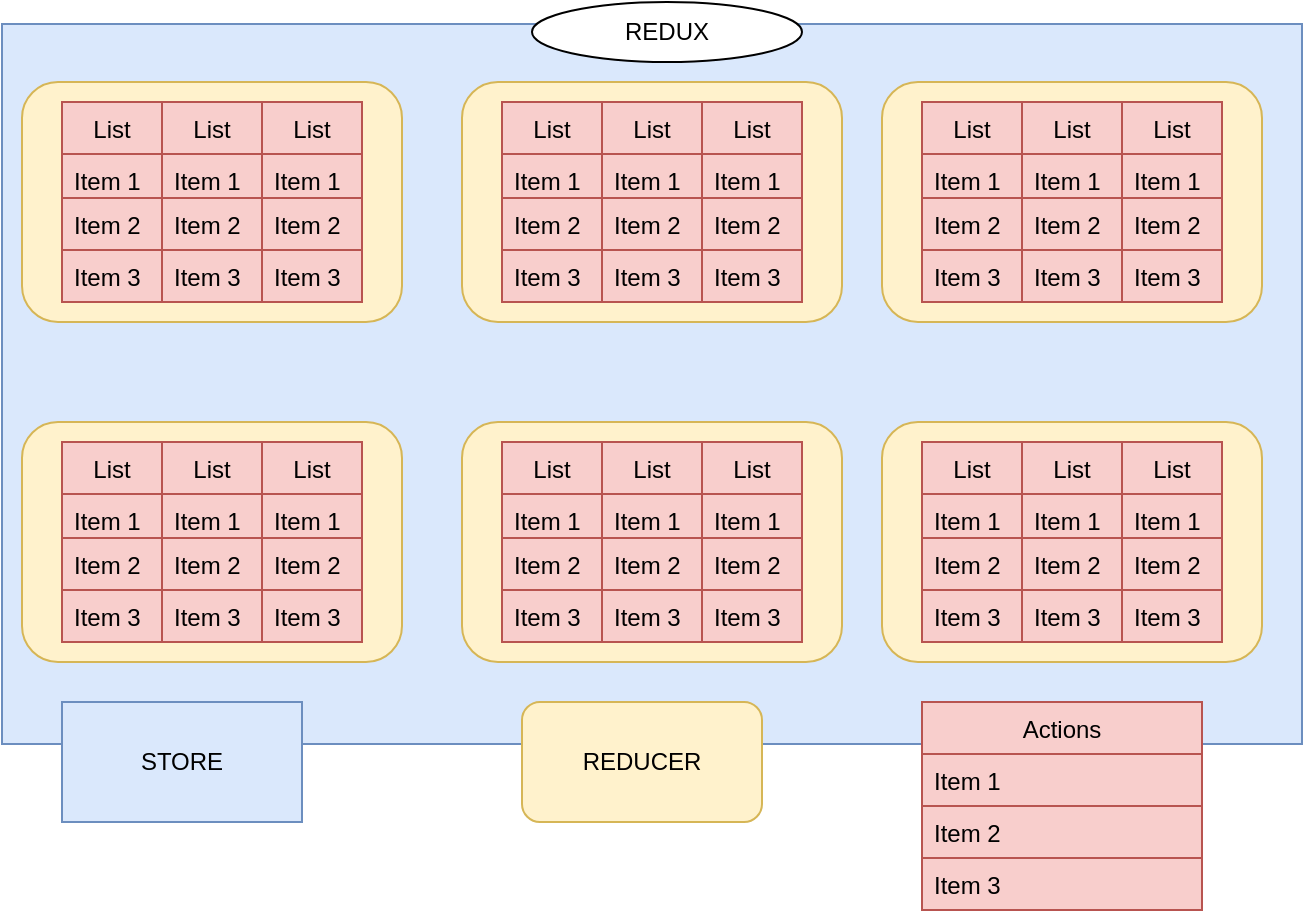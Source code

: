 <mxfile version="14.6.13" type="github"><diagram id="c_FdmpwLLNJG8uI8zpnn" name="Page-1"><mxGraphModel dx="774" dy="820" grid="1" gridSize="10" guides="1" tooltips="1" connect="1" arrows="1" fold="1" page="1" pageScale="1" pageWidth="827" pageHeight="1169" math="0" shadow="0"><root><mxCell id="0"/><mxCell id="1" parent="0"/><mxCell id="54Vq_0YMgkrXVHAD0l9j-1" value="" style="rounded=0;whiteSpace=wrap;html=1;fillColor=#dae8fc;strokeColor=#6c8ebf;" parent="1" vertex="1"><mxGeometry x="80" y="111" width="650" height="360" as="geometry"/></mxCell><mxCell id="54Vq_0YMgkrXVHAD0l9j-2" value="" style="rounded=1;whiteSpace=wrap;html=1;fillColor=#fff2cc;strokeColor=#d6b656;" parent="1" vertex="1"><mxGeometry x="90" y="140" width="190" height="120" as="geometry"/></mxCell><mxCell id="54Vq_0YMgkrXVHAD0l9j-8" value="List" style="swimlane;fontStyle=0;childLayout=stackLayout;horizontal=1;startSize=26;horizontalStack=0;resizeParent=1;resizeParentMax=0;resizeLast=0;collapsible=1;marginBottom=0;fillColor=#f8cecc;strokeColor=#b85450;" parent="1" vertex="1"><mxGeometry x="110" y="150" width="50" height="100" as="geometry"/></mxCell><mxCell id="54Vq_0YMgkrXVHAD0l9j-9" value="Item 1" style="text;strokeColor=#b85450;fillColor=#f8cecc;align=left;verticalAlign=top;spacingLeft=4;spacingRight=4;overflow=hidden;rotatable=0;points=[[0,0.5],[1,0.5]];portConstraint=eastwest;" parent="54Vq_0YMgkrXVHAD0l9j-8" vertex="1"><mxGeometry y="26" width="50" height="22" as="geometry"/></mxCell><mxCell id="54Vq_0YMgkrXVHAD0l9j-10" value="Item 2" style="text;strokeColor=#b85450;fillColor=#f8cecc;align=left;verticalAlign=top;spacingLeft=4;spacingRight=4;overflow=hidden;rotatable=0;points=[[0,0.5],[1,0.5]];portConstraint=eastwest;" parent="54Vq_0YMgkrXVHAD0l9j-8" vertex="1"><mxGeometry y="48" width="50" height="26" as="geometry"/></mxCell><mxCell id="54Vq_0YMgkrXVHAD0l9j-11" value="Item 3" style="text;strokeColor=#b85450;fillColor=#f8cecc;align=left;verticalAlign=top;spacingLeft=4;spacingRight=4;overflow=hidden;rotatable=0;points=[[0,0.5],[1,0.5]];portConstraint=eastwest;" parent="54Vq_0YMgkrXVHAD0l9j-8" vertex="1"><mxGeometry y="74" width="50" height="26" as="geometry"/></mxCell><mxCell id="54Vq_0YMgkrXVHAD0l9j-13" value="List" style="swimlane;fontStyle=0;childLayout=stackLayout;horizontal=1;startSize=26;horizontalStack=0;resizeParent=1;resizeParentMax=0;resizeLast=0;collapsible=1;marginBottom=0;fillColor=#f8cecc;strokeColor=#b85450;" parent="1" vertex="1"><mxGeometry x="160" y="150" width="50" height="100" as="geometry"/></mxCell><mxCell id="54Vq_0YMgkrXVHAD0l9j-14" value="Item 1" style="text;strokeColor=#b85450;fillColor=#f8cecc;align=left;verticalAlign=top;spacingLeft=4;spacingRight=4;overflow=hidden;rotatable=0;points=[[0,0.5],[1,0.5]];portConstraint=eastwest;" parent="54Vq_0YMgkrXVHAD0l9j-13" vertex="1"><mxGeometry y="26" width="50" height="22" as="geometry"/></mxCell><mxCell id="54Vq_0YMgkrXVHAD0l9j-15" value="Item 2" style="text;strokeColor=#b85450;fillColor=#f8cecc;align=left;verticalAlign=top;spacingLeft=4;spacingRight=4;overflow=hidden;rotatable=0;points=[[0,0.5],[1,0.5]];portConstraint=eastwest;" parent="54Vq_0YMgkrXVHAD0l9j-13" vertex="1"><mxGeometry y="48" width="50" height="26" as="geometry"/></mxCell><mxCell id="54Vq_0YMgkrXVHAD0l9j-16" value="Item 3" style="text;strokeColor=#b85450;fillColor=#f8cecc;align=left;verticalAlign=top;spacingLeft=4;spacingRight=4;overflow=hidden;rotatable=0;points=[[0,0.5],[1,0.5]];portConstraint=eastwest;" parent="54Vq_0YMgkrXVHAD0l9j-13" vertex="1"><mxGeometry y="74" width="50" height="26" as="geometry"/></mxCell><mxCell id="54Vq_0YMgkrXVHAD0l9j-17" value="List" style="swimlane;fontStyle=0;childLayout=stackLayout;horizontal=1;startSize=26;horizontalStack=0;resizeParent=1;resizeParentMax=0;resizeLast=0;collapsible=1;marginBottom=0;fillColor=#f8cecc;strokeColor=#b85450;" parent="1" vertex="1"><mxGeometry x="210" y="150" width="50" height="100" as="geometry"/></mxCell><mxCell id="54Vq_0YMgkrXVHAD0l9j-18" value="Item 1" style="text;strokeColor=#b85450;fillColor=#f8cecc;align=left;verticalAlign=top;spacingLeft=4;spacingRight=4;overflow=hidden;rotatable=0;points=[[0,0.5],[1,0.5]];portConstraint=eastwest;" parent="54Vq_0YMgkrXVHAD0l9j-17" vertex="1"><mxGeometry y="26" width="50" height="22" as="geometry"/></mxCell><mxCell id="54Vq_0YMgkrXVHAD0l9j-19" value="Item 2" style="text;strokeColor=#b85450;fillColor=#f8cecc;align=left;verticalAlign=top;spacingLeft=4;spacingRight=4;overflow=hidden;rotatable=0;points=[[0,0.5],[1,0.5]];portConstraint=eastwest;" parent="54Vq_0YMgkrXVHAD0l9j-17" vertex="1"><mxGeometry y="48" width="50" height="26" as="geometry"/></mxCell><mxCell id="54Vq_0YMgkrXVHAD0l9j-20" value="Item 3" style="text;strokeColor=#b85450;fillColor=#f8cecc;align=left;verticalAlign=top;spacingLeft=4;spacingRight=4;overflow=hidden;rotatable=0;points=[[0,0.5],[1,0.5]];portConstraint=eastwest;" parent="54Vq_0YMgkrXVHAD0l9j-17" vertex="1"><mxGeometry y="74" width="50" height="26" as="geometry"/></mxCell><mxCell id="54Vq_0YMgkrXVHAD0l9j-21" value="" style="rounded=1;whiteSpace=wrap;html=1;fillColor=#fff2cc;strokeColor=#d6b656;" parent="1" vertex="1"><mxGeometry x="310" y="140" width="190" height="120" as="geometry"/></mxCell><mxCell id="54Vq_0YMgkrXVHAD0l9j-22" value="List" style="swimlane;fontStyle=0;childLayout=stackLayout;horizontal=1;startSize=26;horizontalStack=0;resizeParent=1;resizeParentMax=0;resizeLast=0;collapsible=1;marginBottom=0;fillColor=#f8cecc;strokeColor=#b85450;" parent="1" vertex="1"><mxGeometry x="330" y="150" width="50" height="100" as="geometry"/></mxCell><mxCell id="54Vq_0YMgkrXVHAD0l9j-23" value="Item 1" style="text;strokeColor=#b85450;fillColor=#f8cecc;align=left;verticalAlign=top;spacingLeft=4;spacingRight=4;overflow=hidden;rotatable=0;points=[[0,0.5],[1,0.5]];portConstraint=eastwest;" parent="54Vq_0YMgkrXVHAD0l9j-22" vertex="1"><mxGeometry y="26" width="50" height="22" as="geometry"/></mxCell><mxCell id="54Vq_0YMgkrXVHAD0l9j-24" value="Item 2" style="text;strokeColor=#b85450;fillColor=#f8cecc;align=left;verticalAlign=top;spacingLeft=4;spacingRight=4;overflow=hidden;rotatable=0;points=[[0,0.5],[1,0.5]];portConstraint=eastwest;" parent="54Vq_0YMgkrXVHAD0l9j-22" vertex="1"><mxGeometry y="48" width="50" height="26" as="geometry"/></mxCell><mxCell id="54Vq_0YMgkrXVHAD0l9j-25" value="Item 3" style="text;strokeColor=#b85450;fillColor=#f8cecc;align=left;verticalAlign=top;spacingLeft=4;spacingRight=4;overflow=hidden;rotatable=0;points=[[0,0.5],[1,0.5]];portConstraint=eastwest;" parent="54Vq_0YMgkrXVHAD0l9j-22" vertex="1"><mxGeometry y="74" width="50" height="26" as="geometry"/></mxCell><mxCell id="54Vq_0YMgkrXVHAD0l9j-26" value="List" style="swimlane;fontStyle=0;childLayout=stackLayout;horizontal=1;startSize=26;horizontalStack=0;resizeParent=1;resizeParentMax=0;resizeLast=0;collapsible=1;marginBottom=0;fillColor=#f8cecc;strokeColor=#b85450;" parent="1" vertex="1"><mxGeometry x="380" y="150" width="50" height="100" as="geometry"/></mxCell><mxCell id="54Vq_0YMgkrXVHAD0l9j-27" value="Item 1" style="text;strokeColor=#b85450;fillColor=#f8cecc;align=left;verticalAlign=top;spacingLeft=4;spacingRight=4;overflow=hidden;rotatable=0;points=[[0,0.5],[1,0.5]];portConstraint=eastwest;" parent="54Vq_0YMgkrXVHAD0l9j-26" vertex="1"><mxGeometry y="26" width="50" height="22" as="geometry"/></mxCell><mxCell id="54Vq_0YMgkrXVHAD0l9j-28" value="Item 2" style="text;strokeColor=#b85450;fillColor=#f8cecc;align=left;verticalAlign=top;spacingLeft=4;spacingRight=4;overflow=hidden;rotatable=0;points=[[0,0.5],[1,0.5]];portConstraint=eastwest;" parent="54Vq_0YMgkrXVHAD0l9j-26" vertex="1"><mxGeometry y="48" width="50" height="26" as="geometry"/></mxCell><mxCell id="54Vq_0YMgkrXVHAD0l9j-29" value="Item 3" style="text;strokeColor=#b85450;fillColor=#f8cecc;align=left;verticalAlign=top;spacingLeft=4;spacingRight=4;overflow=hidden;rotatable=0;points=[[0,0.5],[1,0.5]];portConstraint=eastwest;" parent="54Vq_0YMgkrXVHAD0l9j-26" vertex="1"><mxGeometry y="74" width="50" height="26" as="geometry"/></mxCell><mxCell id="54Vq_0YMgkrXVHAD0l9j-30" value="List" style="swimlane;fontStyle=0;childLayout=stackLayout;horizontal=1;startSize=26;horizontalStack=0;resizeParent=1;resizeParentMax=0;resizeLast=0;collapsible=1;marginBottom=0;fillColor=#f8cecc;strokeColor=#b85450;" parent="1" vertex="1"><mxGeometry x="430" y="150" width="50" height="100" as="geometry"/></mxCell><mxCell id="54Vq_0YMgkrXVHAD0l9j-31" value="Item 1" style="text;strokeColor=#b85450;fillColor=#f8cecc;align=left;verticalAlign=top;spacingLeft=4;spacingRight=4;overflow=hidden;rotatable=0;points=[[0,0.5],[1,0.5]];portConstraint=eastwest;" parent="54Vq_0YMgkrXVHAD0l9j-30" vertex="1"><mxGeometry y="26" width="50" height="22" as="geometry"/></mxCell><mxCell id="54Vq_0YMgkrXVHAD0l9j-32" value="Item 2" style="text;strokeColor=#b85450;fillColor=#f8cecc;align=left;verticalAlign=top;spacingLeft=4;spacingRight=4;overflow=hidden;rotatable=0;points=[[0,0.5],[1,0.5]];portConstraint=eastwest;" parent="54Vq_0YMgkrXVHAD0l9j-30" vertex="1"><mxGeometry y="48" width="50" height="26" as="geometry"/></mxCell><mxCell id="54Vq_0YMgkrXVHAD0l9j-33" value="Item 3" style="text;strokeColor=#b85450;fillColor=#f8cecc;align=left;verticalAlign=top;spacingLeft=4;spacingRight=4;overflow=hidden;rotatable=0;points=[[0,0.5],[1,0.5]];portConstraint=eastwest;" parent="54Vq_0YMgkrXVHAD0l9j-30" vertex="1"><mxGeometry y="74" width="50" height="26" as="geometry"/></mxCell><mxCell id="54Vq_0YMgkrXVHAD0l9j-34" value="" style="rounded=1;whiteSpace=wrap;html=1;fillColor=#fff2cc;strokeColor=#d6b656;" parent="1" vertex="1"><mxGeometry x="520" y="140" width="190" height="120" as="geometry"/></mxCell><mxCell id="54Vq_0YMgkrXVHAD0l9j-35" value="List" style="swimlane;fontStyle=0;childLayout=stackLayout;horizontal=1;startSize=26;horizontalStack=0;resizeParent=1;resizeParentMax=0;resizeLast=0;collapsible=1;marginBottom=0;fillColor=#f8cecc;strokeColor=#b85450;" parent="1" vertex="1"><mxGeometry x="540" y="150" width="50" height="100" as="geometry"/></mxCell><mxCell id="54Vq_0YMgkrXVHAD0l9j-36" value="Item 1" style="text;strokeColor=#b85450;fillColor=#f8cecc;align=left;verticalAlign=top;spacingLeft=4;spacingRight=4;overflow=hidden;rotatable=0;points=[[0,0.5],[1,0.5]];portConstraint=eastwest;" parent="54Vq_0YMgkrXVHAD0l9j-35" vertex="1"><mxGeometry y="26" width="50" height="22" as="geometry"/></mxCell><mxCell id="54Vq_0YMgkrXVHAD0l9j-37" value="Item 2" style="text;strokeColor=#b85450;fillColor=#f8cecc;align=left;verticalAlign=top;spacingLeft=4;spacingRight=4;overflow=hidden;rotatable=0;points=[[0,0.5],[1,0.5]];portConstraint=eastwest;" parent="54Vq_0YMgkrXVHAD0l9j-35" vertex="1"><mxGeometry y="48" width="50" height="26" as="geometry"/></mxCell><mxCell id="54Vq_0YMgkrXVHAD0l9j-38" value="Item 3" style="text;strokeColor=#b85450;fillColor=#f8cecc;align=left;verticalAlign=top;spacingLeft=4;spacingRight=4;overflow=hidden;rotatable=0;points=[[0,0.5],[1,0.5]];portConstraint=eastwest;" parent="54Vq_0YMgkrXVHAD0l9j-35" vertex="1"><mxGeometry y="74" width="50" height="26" as="geometry"/></mxCell><mxCell id="54Vq_0YMgkrXVHAD0l9j-39" value="List" style="swimlane;fontStyle=0;childLayout=stackLayout;horizontal=1;startSize=26;horizontalStack=0;resizeParent=1;resizeParentMax=0;resizeLast=0;collapsible=1;marginBottom=0;fillColor=#f8cecc;strokeColor=#b85450;" parent="1" vertex="1"><mxGeometry x="590" y="150" width="50" height="100" as="geometry"/></mxCell><mxCell id="54Vq_0YMgkrXVHAD0l9j-40" value="Item 1" style="text;strokeColor=#b85450;fillColor=#f8cecc;align=left;verticalAlign=top;spacingLeft=4;spacingRight=4;overflow=hidden;rotatable=0;points=[[0,0.5],[1,0.5]];portConstraint=eastwest;" parent="54Vq_0YMgkrXVHAD0l9j-39" vertex="1"><mxGeometry y="26" width="50" height="22" as="geometry"/></mxCell><mxCell id="54Vq_0YMgkrXVHAD0l9j-41" value="Item 2" style="text;strokeColor=#b85450;fillColor=#f8cecc;align=left;verticalAlign=top;spacingLeft=4;spacingRight=4;overflow=hidden;rotatable=0;points=[[0,0.5],[1,0.5]];portConstraint=eastwest;" parent="54Vq_0YMgkrXVHAD0l9j-39" vertex="1"><mxGeometry y="48" width="50" height="26" as="geometry"/></mxCell><mxCell id="54Vq_0YMgkrXVHAD0l9j-42" value="Item 3" style="text;strokeColor=#b85450;fillColor=#f8cecc;align=left;verticalAlign=top;spacingLeft=4;spacingRight=4;overflow=hidden;rotatable=0;points=[[0,0.5],[1,0.5]];portConstraint=eastwest;" parent="54Vq_0YMgkrXVHAD0l9j-39" vertex="1"><mxGeometry y="74" width="50" height="26" as="geometry"/></mxCell><mxCell id="54Vq_0YMgkrXVHAD0l9j-43" value="List" style="swimlane;fontStyle=0;childLayout=stackLayout;horizontal=1;startSize=26;horizontalStack=0;resizeParent=1;resizeParentMax=0;resizeLast=0;collapsible=1;marginBottom=0;fillColor=#f8cecc;strokeColor=#b85450;" parent="1" vertex="1"><mxGeometry x="640" y="150" width="50" height="100" as="geometry"/></mxCell><mxCell id="54Vq_0YMgkrXVHAD0l9j-44" value="Item 1" style="text;strokeColor=#b85450;fillColor=#f8cecc;align=left;verticalAlign=top;spacingLeft=4;spacingRight=4;overflow=hidden;rotatable=0;points=[[0,0.5],[1,0.5]];portConstraint=eastwest;" parent="54Vq_0YMgkrXVHAD0l9j-43" vertex="1"><mxGeometry y="26" width="50" height="22" as="geometry"/></mxCell><mxCell id="54Vq_0YMgkrXVHAD0l9j-45" value="Item 2" style="text;strokeColor=#b85450;fillColor=#f8cecc;align=left;verticalAlign=top;spacingLeft=4;spacingRight=4;overflow=hidden;rotatable=0;points=[[0,0.5],[1,0.5]];portConstraint=eastwest;" parent="54Vq_0YMgkrXVHAD0l9j-43" vertex="1"><mxGeometry y="48" width="50" height="26" as="geometry"/></mxCell><mxCell id="54Vq_0YMgkrXVHAD0l9j-46" value="Item 3" style="text;strokeColor=#b85450;fillColor=#f8cecc;align=left;verticalAlign=top;spacingLeft=4;spacingRight=4;overflow=hidden;rotatable=0;points=[[0,0.5],[1,0.5]];portConstraint=eastwest;" parent="54Vq_0YMgkrXVHAD0l9j-43" vertex="1"><mxGeometry y="74" width="50" height="26" as="geometry"/></mxCell><mxCell id="54Vq_0YMgkrXVHAD0l9j-47" value="" style="rounded=1;whiteSpace=wrap;html=1;fillColor=#fff2cc;strokeColor=#d6b656;" parent="1" vertex="1"><mxGeometry x="90" y="310" width="190" height="120" as="geometry"/></mxCell><mxCell id="54Vq_0YMgkrXVHAD0l9j-48" value="List" style="swimlane;fontStyle=0;childLayout=stackLayout;horizontal=1;startSize=26;horizontalStack=0;resizeParent=1;resizeParentMax=0;resizeLast=0;collapsible=1;marginBottom=0;fillColor=#f8cecc;strokeColor=#b85450;" parent="1" vertex="1"><mxGeometry x="110" y="320" width="50" height="100" as="geometry"/></mxCell><mxCell id="54Vq_0YMgkrXVHAD0l9j-49" value="Item 1" style="text;strokeColor=#b85450;fillColor=#f8cecc;align=left;verticalAlign=top;spacingLeft=4;spacingRight=4;overflow=hidden;rotatable=0;points=[[0,0.5],[1,0.5]];portConstraint=eastwest;" parent="54Vq_0YMgkrXVHAD0l9j-48" vertex="1"><mxGeometry y="26" width="50" height="22" as="geometry"/></mxCell><mxCell id="54Vq_0YMgkrXVHAD0l9j-50" value="Item 2" style="text;strokeColor=#b85450;fillColor=#f8cecc;align=left;verticalAlign=top;spacingLeft=4;spacingRight=4;overflow=hidden;rotatable=0;points=[[0,0.5],[1,0.5]];portConstraint=eastwest;" parent="54Vq_0YMgkrXVHAD0l9j-48" vertex="1"><mxGeometry y="48" width="50" height="26" as="geometry"/></mxCell><mxCell id="54Vq_0YMgkrXVHAD0l9j-51" value="Item 3" style="text;strokeColor=#b85450;fillColor=#f8cecc;align=left;verticalAlign=top;spacingLeft=4;spacingRight=4;overflow=hidden;rotatable=0;points=[[0,0.5],[1,0.5]];portConstraint=eastwest;" parent="54Vq_0YMgkrXVHAD0l9j-48" vertex="1"><mxGeometry y="74" width="50" height="26" as="geometry"/></mxCell><mxCell id="54Vq_0YMgkrXVHAD0l9j-52" value="List" style="swimlane;fontStyle=0;childLayout=stackLayout;horizontal=1;startSize=26;horizontalStack=0;resizeParent=1;resizeParentMax=0;resizeLast=0;collapsible=1;marginBottom=0;fillColor=#f8cecc;strokeColor=#b85450;" parent="1" vertex="1"><mxGeometry x="160" y="320" width="50" height="100" as="geometry"/></mxCell><mxCell id="54Vq_0YMgkrXVHAD0l9j-53" value="Item 1" style="text;strokeColor=#b85450;fillColor=#f8cecc;align=left;verticalAlign=top;spacingLeft=4;spacingRight=4;overflow=hidden;rotatable=0;points=[[0,0.5],[1,0.5]];portConstraint=eastwest;" parent="54Vq_0YMgkrXVHAD0l9j-52" vertex="1"><mxGeometry y="26" width="50" height="22" as="geometry"/></mxCell><mxCell id="54Vq_0YMgkrXVHAD0l9j-54" value="Item 2" style="text;strokeColor=#b85450;fillColor=#f8cecc;align=left;verticalAlign=top;spacingLeft=4;spacingRight=4;overflow=hidden;rotatable=0;points=[[0,0.5],[1,0.5]];portConstraint=eastwest;" parent="54Vq_0YMgkrXVHAD0l9j-52" vertex="1"><mxGeometry y="48" width="50" height="26" as="geometry"/></mxCell><mxCell id="54Vq_0YMgkrXVHAD0l9j-55" value="Item 3" style="text;strokeColor=#b85450;fillColor=#f8cecc;align=left;verticalAlign=top;spacingLeft=4;spacingRight=4;overflow=hidden;rotatable=0;points=[[0,0.5],[1,0.5]];portConstraint=eastwest;" parent="54Vq_0YMgkrXVHAD0l9j-52" vertex="1"><mxGeometry y="74" width="50" height="26" as="geometry"/></mxCell><mxCell id="54Vq_0YMgkrXVHAD0l9j-56" value="List" style="swimlane;fontStyle=0;childLayout=stackLayout;horizontal=1;startSize=26;horizontalStack=0;resizeParent=1;resizeParentMax=0;resizeLast=0;collapsible=1;marginBottom=0;fillColor=#f8cecc;strokeColor=#b85450;" parent="1" vertex="1"><mxGeometry x="210" y="320" width="50" height="100" as="geometry"/></mxCell><mxCell id="54Vq_0YMgkrXVHAD0l9j-57" value="Item 1" style="text;strokeColor=#b85450;fillColor=#f8cecc;align=left;verticalAlign=top;spacingLeft=4;spacingRight=4;overflow=hidden;rotatable=0;points=[[0,0.5],[1,0.5]];portConstraint=eastwest;" parent="54Vq_0YMgkrXVHAD0l9j-56" vertex="1"><mxGeometry y="26" width="50" height="22" as="geometry"/></mxCell><mxCell id="54Vq_0YMgkrXVHAD0l9j-58" value="Item 2" style="text;strokeColor=#b85450;fillColor=#f8cecc;align=left;verticalAlign=top;spacingLeft=4;spacingRight=4;overflow=hidden;rotatable=0;points=[[0,0.5],[1,0.5]];portConstraint=eastwest;" parent="54Vq_0YMgkrXVHAD0l9j-56" vertex="1"><mxGeometry y="48" width="50" height="26" as="geometry"/></mxCell><mxCell id="54Vq_0YMgkrXVHAD0l9j-59" value="Item 3" style="text;strokeColor=#b85450;fillColor=#f8cecc;align=left;verticalAlign=top;spacingLeft=4;spacingRight=4;overflow=hidden;rotatable=0;points=[[0,0.5],[1,0.5]];portConstraint=eastwest;" parent="54Vq_0YMgkrXVHAD0l9j-56" vertex="1"><mxGeometry y="74" width="50" height="26" as="geometry"/></mxCell><mxCell id="54Vq_0YMgkrXVHAD0l9j-60" value="" style="rounded=1;whiteSpace=wrap;html=1;fillColor=#fff2cc;strokeColor=#d6b656;" parent="1" vertex="1"><mxGeometry x="310" y="310" width="190" height="120" as="geometry"/></mxCell><mxCell id="54Vq_0YMgkrXVHAD0l9j-61" value="List" style="swimlane;fontStyle=0;childLayout=stackLayout;horizontal=1;startSize=26;horizontalStack=0;resizeParent=1;resizeParentMax=0;resizeLast=0;collapsible=1;marginBottom=0;fillColor=#f8cecc;strokeColor=#b85450;" parent="1" vertex="1"><mxGeometry x="330" y="320" width="50" height="100" as="geometry"/></mxCell><mxCell id="54Vq_0YMgkrXVHAD0l9j-62" value="Item 1" style="text;strokeColor=#b85450;fillColor=#f8cecc;align=left;verticalAlign=top;spacingLeft=4;spacingRight=4;overflow=hidden;rotatable=0;points=[[0,0.5],[1,0.5]];portConstraint=eastwest;" parent="54Vq_0YMgkrXVHAD0l9j-61" vertex="1"><mxGeometry y="26" width="50" height="22" as="geometry"/></mxCell><mxCell id="54Vq_0YMgkrXVHAD0l9j-63" value="Item 2" style="text;strokeColor=#b85450;fillColor=#f8cecc;align=left;verticalAlign=top;spacingLeft=4;spacingRight=4;overflow=hidden;rotatable=0;points=[[0,0.5],[1,0.5]];portConstraint=eastwest;" parent="54Vq_0YMgkrXVHAD0l9j-61" vertex="1"><mxGeometry y="48" width="50" height="26" as="geometry"/></mxCell><mxCell id="54Vq_0YMgkrXVHAD0l9j-64" value="Item 3" style="text;strokeColor=#b85450;fillColor=#f8cecc;align=left;verticalAlign=top;spacingLeft=4;spacingRight=4;overflow=hidden;rotatable=0;points=[[0,0.5],[1,0.5]];portConstraint=eastwest;" parent="54Vq_0YMgkrXVHAD0l9j-61" vertex="1"><mxGeometry y="74" width="50" height="26" as="geometry"/></mxCell><mxCell id="54Vq_0YMgkrXVHAD0l9j-65" value="List" style="swimlane;fontStyle=0;childLayout=stackLayout;horizontal=1;startSize=26;horizontalStack=0;resizeParent=1;resizeParentMax=0;resizeLast=0;collapsible=1;marginBottom=0;fillColor=#f8cecc;strokeColor=#b85450;" parent="1" vertex="1"><mxGeometry x="380" y="320" width="50" height="100" as="geometry"/></mxCell><mxCell id="54Vq_0YMgkrXVHAD0l9j-66" value="Item 1" style="text;strokeColor=#b85450;fillColor=#f8cecc;align=left;verticalAlign=top;spacingLeft=4;spacingRight=4;overflow=hidden;rotatable=0;points=[[0,0.5],[1,0.5]];portConstraint=eastwest;" parent="54Vq_0YMgkrXVHAD0l9j-65" vertex="1"><mxGeometry y="26" width="50" height="22" as="geometry"/></mxCell><mxCell id="54Vq_0YMgkrXVHAD0l9j-67" value="Item 2" style="text;strokeColor=#b85450;fillColor=#f8cecc;align=left;verticalAlign=top;spacingLeft=4;spacingRight=4;overflow=hidden;rotatable=0;points=[[0,0.5],[1,0.5]];portConstraint=eastwest;" parent="54Vq_0YMgkrXVHAD0l9j-65" vertex="1"><mxGeometry y="48" width="50" height="26" as="geometry"/></mxCell><mxCell id="54Vq_0YMgkrXVHAD0l9j-68" value="Item 3" style="text;strokeColor=#b85450;fillColor=#f8cecc;align=left;verticalAlign=top;spacingLeft=4;spacingRight=4;overflow=hidden;rotatable=0;points=[[0,0.5],[1,0.5]];portConstraint=eastwest;" parent="54Vq_0YMgkrXVHAD0l9j-65" vertex="1"><mxGeometry y="74" width="50" height="26" as="geometry"/></mxCell><mxCell id="54Vq_0YMgkrXVHAD0l9j-69" value="List" style="swimlane;fontStyle=0;childLayout=stackLayout;horizontal=1;startSize=26;horizontalStack=0;resizeParent=1;resizeParentMax=0;resizeLast=0;collapsible=1;marginBottom=0;fillColor=#f8cecc;strokeColor=#b85450;" parent="1" vertex="1"><mxGeometry x="430" y="320" width="50" height="100" as="geometry"/></mxCell><mxCell id="54Vq_0YMgkrXVHAD0l9j-70" value="Item 1" style="text;strokeColor=#b85450;fillColor=#f8cecc;align=left;verticalAlign=top;spacingLeft=4;spacingRight=4;overflow=hidden;rotatable=0;points=[[0,0.5],[1,0.5]];portConstraint=eastwest;" parent="54Vq_0YMgkrXVHAD0l9j-69" vertex="1"><mxGeometry y="26" width="50" height="22" as="geometry"/></mxCell><mxCell id="54Vq_0YMgkrXVHAD0l9j-71" value="Item 2" style="text;strokeColor=#b85450;fillColor=#f8cecc;align=left;verticalAlign=top;spacingLeft=4;spacingRight=4;overflow=hidden;rotatable=0;points=[[0,0.5],[1,0.5]];portConstraint=eastwest;" parent="54Vq_0YMgkrXVHAD0l9j-69" vertex="1"><mxGeometry y="48" width="50" height="26" as="geometry"/></mxCell><mxCell id="54Vq_0YMgkrXVHAD0l9j-72" value="Item 3" style="text;strokeColor=#b85450;fillColor=#f8cecc;align=left;verticalAlign=top;spacingLeft=4;spacingRight=4;overflow=hidden;rotatable=0;points=[[0,0.5],[1,0.5]];portConstraint=eastwest;" parent="54Vq_0YMgkrXVHAD0l9j-69" vertex="1"><mxGeometry y="74" width="50" height="26" as="geometry"/></mxCell><mxCell id="54Vq_0YMgkrXVHAD0l9j-99" value="" style="rounded=1;whiteSpace=wrap;html=1;fillColor=#fff2cc;strokeColor=#d6b656;" parent="1" vertex="1"><mxGeometry x="520" y="310" width="190" height="120" as="geometry"/></mxCell><mxCell id="54Vq_0YMgkrXVHAD0l9j-100" value="List" style="swimlane;fontStyle=0;childLayout=stackLayout;horizontal=1;startSize=26;horizontalStack=0;resizeParent=1;resizeParentMax=0;resizeLast=0;collapsible=1;marginBottom=0;fillColor=#f8cecc;strokeColor=#b85450;" parent="1" vertex="1"><mxGeometry x="540" y="320" width="50" height="100" as="geometry"/></mxCell><mxCell id="54Vq_0YMgkrXVHAD0l9j-101" value="Item 1" style="text;strokeColor=#b85450;fillColor=#f8cecc;align=left;verticalAlign=top;spacingLeft=4;spacingRight=4;overflow=hidden;rotatable=0;points=[[0,0.5],[1,0.5]];portConstraint=eastwest;" parent="54Vq_0YMgkrXVHAD0l9j-100" vertex="1"><mxGeometry y="26" width="50" height="22" as="geometry"/></mxCell><mxCell id="54Vq_0YMgkrXVHAD0l9j-102" value="Item 2" style="text;strokeColor=#b85450;fillColor=#f8cecc;align=left;verticalAlign=top;spacingLeft=4;spacingRight=4;overflow=hidden;rotatable=0;points=[[0,0.5],[1,0.5]];portConstraint=eastwest;" parent="54Vq_0YMgkrXVHAD0l9j-100" vertex="1"><mxGeometry y="48" width="50" height="26" as="geometry"/></mxCell><mxCell id="54Vq_0YMgkrXVHAD0l9j-103" value="Item 3" style="text;strokeColor=#b85450;fillColor=#f8cecc;align=left;verticalAlign=top;spacingLeft=4;spacingRight=4;overflow=hidden;rotatable=0;points=[[0,0.5],[1,0.5]];portConstraint=eastwest;" parent="54Vq_0YMgkrXVHAD0l9j-100" vertex="1"><mxGeometry y="74" width="50" height="26" as="geometry"/></mxCell><mxCell id="54Vq_0YMgkrXVHAD0l9j-104" value="List" style="swimlane;fontStyle=0;childLayout=stackLayout;horizontal=1;startSize=26;horizontalStack=0;resizeParent=1;resizeParentMax=0;resizeLast=0;collapsible=1;marginBottom=0;fillColor=#f8cecc;strokeColor=#b85450;" parent="1" vertex="1"><mxGeometry x="590" y="320" width="50" height="100" as="geometry"/></mxCell><mxCell id="54Vq_0YMgkrXVHAD0l9j-105" value="Item 1" style="text;strokeColor=#b85450;fillColor=#f8cecc;align=left;verticalAlign=top;spacingLeft=4;spacingRight=4;overflow=hidden;rotatable=0;points=[[0,0.5],[1,0.5]];portConstraint=eastwest;" parent="54Vq_0YMgkrXVHAD0l9j-104" vertex="1"><mxGeometry y="26" width="50" height="22" as="geometry"/></mxCell><mxCell id="54Vq_0YMgkrXVHAD0l9j-106" value="Item 2" style="text;strokeColor=#b85450;fillColor=#f8cecc;align=left;verticalAlign=top;spacingLeft=4;spacingRight=4;overflow=hidden;rotatable=0;points=[[0,0.5],[1,0.5]];portConstraint=eastwest;" parent="54Vq_0YMgkrXVHAD0l9j-104" vertex="1"><mxGeometry y="48" width="50" height="26" as="geometry"/></mxCell><mxCell id="54Vq_0YMgkrXVHAD0l9j-107" value="Item 3" style="text;strokeColor=#b85450;fillColor=#f8cecc;align=left;verticalAlign=top;spacingLeft=4;spacingRight=4;overflow=hidden;rotatable=0;points=[[0,0.5],[1,0.5]];portConstraint=eastwest;" parent="54Vq_0YMgkrXVHAD0l9j-104" vertex="1"><mxGeometry y="74" width="50" height="26" as="geometry"/></mxCell><mxCell id="54Vq_0YMgkrXVHAD0l9j-108" value="List" style="swimlane;fontStyle=0;childLayout=stackLayout;horizontal=1;startSize=26;horizontalStack=0;resizeParent=1;resizeParentMax=0;resizeLast=0;collapsible=1;marginBottom=0;fillColor=#f8cecc;strokeColor=#b85450;" parent="1" vertex="1"><mxGeometry x="640" y="320" width="50" height="100" as="geometry"/></mxCell><mxCell id="54Vq_0YMgkrXVHAD0l9j-109" value="Item 1" style="text;strokeColor=#b85450;fillColor=#f8cecc;align=left;verticalAlign=top;spacingLeft=4;spacingRight=4;overflow=hidden;rotatable=0;points=[[0,0.5],[1,0.5]];portConstraint=eastwest;" parent="54Vq_0YMgkrXVHAD0l9j-108" vertex="1"><mxGeometry y="26" width="50" height="22" as="geometry"/></mxCell><mxCell id="54Vq_0YMgkrXVHAD0l9j-110" value="Item 2" style="text;strokeColor=#b85450;fillColor=#f8cecc;align=left;verticalAlign=top;spacingLeft=4;spacingRight=4;overflow=hidden;rotatable=0;points=[[0,0.5],[1,0.5]];portConstraint=eastwest;" parent="54Vq_0YMgkrXVHAD0l9j-108" vertex="1"><mxGeometry y="48" width="50" height="26" as="geometry"/></mxCell><mxCell id="54Vq_0YMgkrXVHAD0l9j-111" value="Item 3" style="text;strokeColor=#b85450;fillColor=#f8cecc;align=left;verticalAlign=top;spacingLeft=4;spacingRight=4;overflow=hidden;rotatable=0;points=[[0,0.5],[1,0.5]];portConstraint=eastwest;" parent="54Vq_0YMgkrXVHAD0l9j-108" vertex="1"><mxGeometry y="74" width="50" height="26" as="geometry"/></mxCell><mxCell id="54Vq_0YMgkrXVHAD0l9j-112" value="STORE" style="rounded=0;whiteSpace=wrap;html=1;fillColor=#dae8fc;strokeColor=#6c8ebf;" parent="1" vertex="1"><mxGeometry x="110" y="450" width="120" height="60" as="geometry"/></mxCell><mxCell id="54Vq_0YMgkrXVHAD0l9j-113" value="REDUCER" style="rounded=1;whiteSpace=wrap;html=1;fillColor=#fff2cc;strokeColor=#d6b656;" parent="1" vertex="1"><mxGeometry x="340" y="450" width="120" height="60" as="geometry"/></mxCell><mxCell id="54Vq_0YMgkrXVHAD0l9j-114" value="Actions" style="swimlane;fontStyle=0;childLayout=stackLayout;horizontal=1;startSize=26;horizontalStack=0;resizeParent=1;resizeParentMax=0;resizeLast=0;collapsible=1;marginBottom=0;fillColor=#f8cecc;strokeColor=#b85450;" parent="1" vertex="1"><mxGeometry x="540" y="450" width="140" height="104" as="geometry"/></mxCell><mxCell id="54Vq_0YMgkrXVHAD0l9j-115" value="Item 1" style="text;strokeColor=#b85450;fillColor=#f8cecc;align=left;verticalAlign=top;spacingLeft=4;spacingRight=4;overflow=hidden;rotatable=0;points=[[0,0.5],[1,0.5]];portConstraint=eastwest;" parent="54Vq_0YMgkrXVHAD0l9j-114" vertex="1"><mxGeometry y="26" width="140" height="26" as="geometry"/></mxCell><mxCell id="54Vq_0YMgkrXVHAD0l9j-116" value="Item 2" style="text;strokeColor=#b85450;fillColor=#f8cecc;align=left;verticalAlign=top;spacingLeft=4;spacingRight=4;overflow=hidden;rotatable=0;points=[[0,0.5],[1,0.5]];portConstraint=eastwest;" parent="54Vq_0YMgkrXVHAD0l9j-114" vertex="1"><mxGeometry y="52" width="140" height="26" as="geometry"/></mxCell><mxCell id="54Vq_0YMgkrXVHAD0l9j-117" value="Item 3" style="text;strokeColor=#b85450;fillColor=#f8cecc;align=left;verticalAlign=top;spacingLeft=4;spacingRight=4;overflow=hidden;rotatable=0;points=[[0,0.5],[1,0.5]];portConstraint=eastwest;" parent="54Vq_0YMgkrXVHAD0l9j-114" vertex="1"><mxGeometry y="78" width="140" height="26" as="geometry"/></mxCell><mxCell id="54Vq_0YMgkrXVHAD0l9j-118" value="REDUX" style="ellipse;whiteSpace=wrap;html=1;" parent="1" vertex="1"><mxGeometry x="345" y="100" width="135" height="30" as="geometry"/></mxCell></root></mxGraphModel></diagram></mxfile>